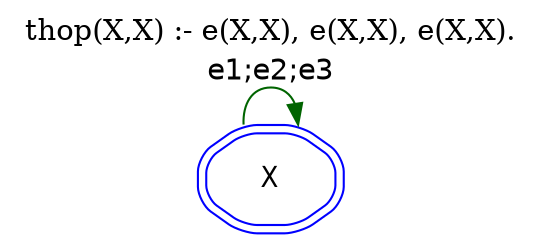digraph G {
	graph [bb="0,0,225,100",
		label="thop(X,X) :- e(X,X), e(X,X), e(X,X).",
		labelloc=t,
		lheight=0.21,
		lp="112.5,88.5",
		lwidth=2.90,
		rankdir=LR
	];
	node [label="\N"];
	X	 [color=blue,
		fontname="Helvetica-Narrow",
		height=0.61111,
		pos="112.5,22",
		shape=doubleoctagon,
		style=rounded,
		width=0.86111];
	X -> X	 [color=darkgreen,
		fontname=helvetica,
		label="e1;e2;e3",
		lp="112.5,69.5",
		pos="e,123.99,44.212 101.01,44.212 100.07,53.795 103.9,62 112.5,62 117.74,62 121.21,58.953 122.9,54.405"];
}
